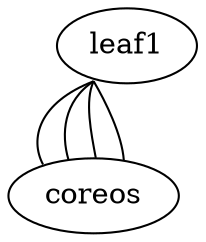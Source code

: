 graph dc1 {
 "leaf1" [function="leaf" config="./helper_scripts/extra_switch_config.sh"]
 "coreos" [memory="512" os="https://alpha.release.core-os.net/amd64-usr/1192.0.0/coreos_production_vagrant.box" remap=False]
   "leaf1":"swp1" -- "coreos":"eth1"
   "leaf1":"swp2" -- "coreos":"eth2"
   "leaf1":"swp3" -- "coreos":"eth3"
   "leaf1":"swp4" -- "coreos":"eth4"
}
